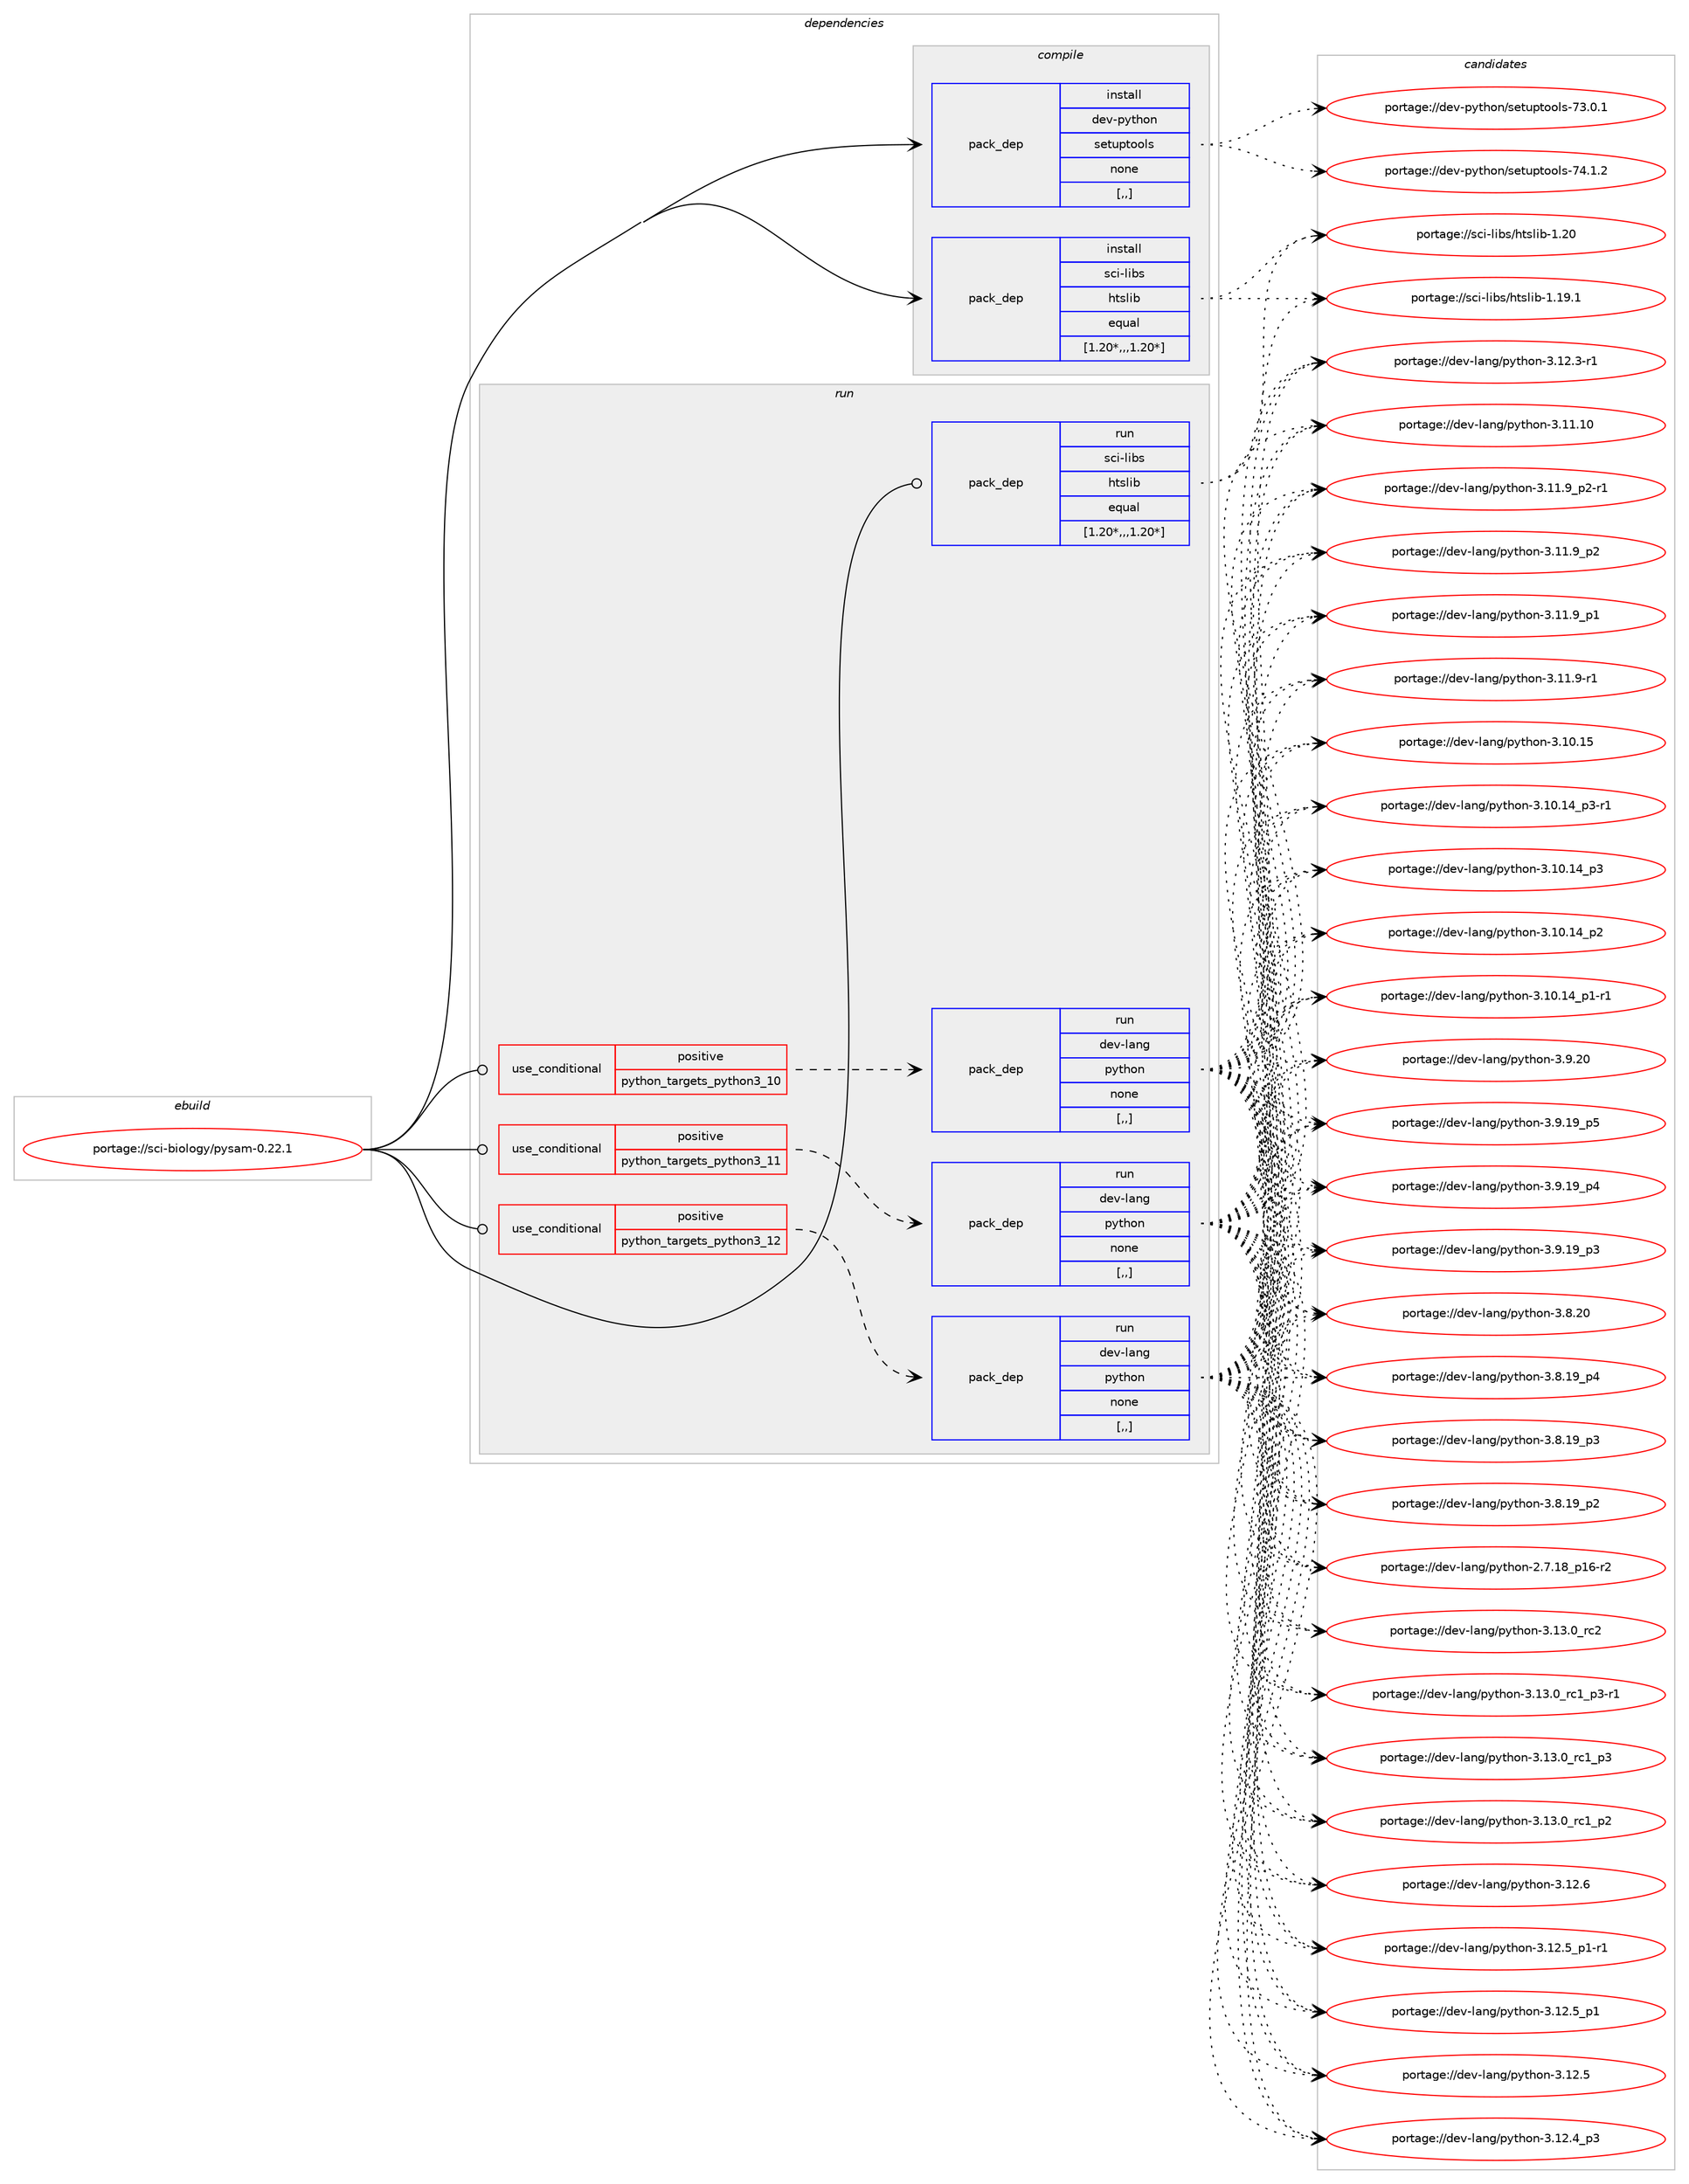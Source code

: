 digraph prolog {

# *************
# Graph options
# *************

newrank=true;
concentrate=true;
compound=true;
graph [rankdir=LR,fontname=Helvetica,fontsize=10,ranksep=1.5];#, ranksep=2.5, nodesep=0.2];
edge  [arrowhead=vee];
node  [fontname=Helvetica,fontsize=10];

# **********
# The ebuild
# **********

subgraph cluster_leftcol {
color=gray;
label=<<i>ebuild</i>>;
id [label="portage://sci-biology/pysam-0.22.1", color=red, width=4, href="../sci-biology/pysam-0.22.1.svg"];
}

# ****************
# The dependencies
# ****************

subgraph cluster_midcol {
color=gray;
label=<<i>dependencies</i>>;
subgraph cluster_compile {
fillcolor="#eeeeee";
style=filled;
label=<<i>compile</i>>;
subgraph pack658198 {
dependency902345 [label=<<TABLE BORDER="0" CELLBORDER="1" CELLSPACING="0" CELLPADDING="4" WIDTH="220"><TR><TD ROWSPAN="6" CELLPADDING="30">pack_dep</TD></TR><TR><TD WIDTH="110">install</TD></TR><TR><TD>dev-python</TD></TR><TR><TD>setuptools</TD></TR><TR><TD>none</TD></TR><TR><TD>[,,]</TD></TR></TABLE>>, shape=none, color=blue];
}
id:e -> dependency902345:w [weight=20,style="solid",arrowhead="vee"];
subgraph pack658199 {
dependency902346 [label=<<TABLE BORDER="0" CELLBORDER="1" CELLSPACING="0" CELLPADDING="4" WIDTH="220"><TR><TD ROWSPAN="6" CELLPADDING="30">pack_dep</TD></TR><TR><TD WIDTH="110">install</TD></TR><TR><TD>sci-libs</TD></TR><TR><TD>htslib</TD></TR><TR><TD>equal</TD></TR><TR><TD>[1.20*,,,1.20*]</TD></TR></TABLE>>, shape=none, color=blue];
}
id:e -> dependency902346:w [weight=20,style="solid",arrowhead="vee"];
}
subgraph cluster_compileandrun {
fillcolor="#eeeeee";
style=filled;
label=<<i>compile and run</i>>;
}
subgraph cluster_run {
fillcolor="#eeeeee";
style=filled;
label=<<i>run</i>>;
subgraph cond237578 {
dependency902347 [label=<<TABLE BORDER="0" CELLBORDER="1" CELLSPACING="0" CELLPADDING="4"><TR><TD ROWSPAN="3" CELLPADDING="10">use_conditional</TD></TR><TR><TD>positive</TD></TR><TR><TD>python_targets_python3_10</TD></TR></TABLE>>, shape=none, color=red];
subgraph pack658200 {
dependency902348 [label=<<TABLE BORDER="0" CELLBORDER="1" CELLSPACING="0" CELLPADDING="4" WIDTH="220"><TR><TD ROWSPAN="6" CELLPADDING="30">pack_dep</TD></TR><TR><TD WIDTH="110">run</TD></TR><TR><TD>dev-lang</TD></TR><TR><TD>python</TD></TR><TR><TD>none</TD></TR><TR><TD>[,,]</TD></TR></TABLE>>, shape=none, color=blue];
}
dependency902347:e -> dependency902348:w [weight=20,style="dashed",arrowhead="vee"];
}
id:e -> dependency902347:w [weight=20,style="solid",arrowhead="odot"];
subgraph cond237579 {
dependency902349 [label=<<TABLE BORDER="0" CELLBORDER="1" CELLSPACING="0" CELLPADDING="4"><TR><TD ROWSPAN="3" CELLPADDING="10">use_conditional</TD></TR><TR><TD>positive</TD></TR><TR><TD>python_targets_python3_11</TD></TR></TABLE>>, shape=none, color=red];
subgraph pack658201 {
dependency902350 [label=<<TABLE BORDER="0" CELLBORDER="1" CELLSPACING="0" CELLPADDING="4" WIDTH="220"><TR><TD ROWSPAN="6" CELLPADDING="30">pack_dep</TD></TR><TR><TD WIDTH="110">run</TD></TR><TR><TD>dev-lang</TD></TR><TR><TD>python</TD></TR><TR><TD>none</TD></TR><TR><TD>[,,]</TD></TR></TABLE>>, shape=none, color=blue];
}
dependency902349:e -> dependency902350:w [weight=20,style="dashed",arrowhead="vee"];
}
id:e -> dependency902349:w [weight=20,style="solid",arrowhead="odot"];
subgraph cond237580 {
dependency902351 [label=<<TABLE BORDER="0" CELLBORDER="1" CELLSPACING="0" CELLPADDING="4"><TR><TD ROWSPAN="3" CELLPADDING="10">use_conditional</TD></TR><TR><TD>positive</TD></TR><TR><TD>python_targets_python3_12</TD></TR></TABLE>>, shape=none, color=red];
subgraph pack658202 {
dependency902352 [label=<<TABLE BORDER="0" CELLBORDER="1" CELLSPACING="0" CELLPADDING="4" WIDTH="220"><TR><TD ROWSPAN="6" CELLPADDING="30">pack_dep</TD></TR><TR><TD WIDTH="110">run</TD></TR><TR><TD>dev-lang</TD></TR><TR><TD>python</TD></TR><TR><TD>none</TD></TR><TR><TD>[,,]</TD></TR></TABLE>>, shape=none, color=blue];
}
dependency902351:e -> dependency902352:w [weight=20,style="dashed",arrowhead="vee"];
}
id:e -> dependency902351:w [weight=20,style="solid",arrowhead="odot"];
subgraph pack658203 {
dependency902353 [label=<<TABLE BORDER="0" CELLBORDER="1" CELLSPACING="0" CELLPADDING="4" WIDTH="220"><TR><TD ROWSPAN="6" CELLPADDING="30">pack_dep</TD></TR><TR><TD WIDTH="110">run</TD></TR><TR><TD>sci-libs</TD></TR><TR><TD>htslib</TD></TR><TR><TD>equal</TD></TR><TR><TD>[1.20*,,,1.20*]</TD></TR></TABLE>>, shape=none, color=blue];
}
id:e -> dependency902353:w [weight=20,style="solid",arrowhead="odot"];
}
}

# **************
# The candidates
# **************

subgraph cluster_choices {
rank=same;
color=gray;
label=<<i>candidates</i>>;

subgraph choice658198 {
color=black;
nodesep=1;
choice100101118451121211161041111104711510111611711211611111110811545555246494650 [label="portage://dev-python/setuptools-74.1.2", color=red, width=4,href="../dev-python/setuptools-74.1.2.svg"];
choice100101118451121211161041111104711510111611711211611111110811545555146484649 [label="portage://dev-python/setuptools-73.0.1", color=red, width=4,href="../dev-python/setuptools-73.0.1.svg"];
dependency902345:e -> choice100101118451121211161041111104711510111611711211611111110811545555246494650:w [style=dotted,weight="100"];
dependency902345:e -> choice100101118451121211161041111104711510111611711211611111110811545555146484649:w [style=dotted,weight="100"];
}
subgraph choice658199 {
color=black;
nodesep=1;
choice11599105451081059811547104116115108105984549465048 [label="portage://sci-libs/htslib-1.20", color=red, width=4,href="../sci-libs/htslib-1.20.svg"];
choice115991054510810598115471041161151081059845494649574649 [label="portage://sci-libs/htslib-1.19.1", color=red, width=4,href="../sci-libs/htslib-1.19.1.svg"];
dependency902346:e -> choice11599105451081059811547104116115108105984549465048:w [style=dotted,weight="100"];
dependency902346:e -> choice115991054510810598115471041161151081059845494649574649:w [style=dotted,weight="100"];
}
subgraph choice658200 {
color=black;
nodesep=1;
choice10010111845108971101034711212111610411111045514649514648951149950 [label="portage://dev-lang/python-3.13.0_rc2", color=red, width=4,href="../dev-lang/python-3.13.0_rc2.svg"];
choice1001011184510897110103471121211161041111104551464951464895114994995112514511449 [label="portage://dev-lang/python-3.13.0_rc1_p3-r1", color=red, width=4,href="../dev-lang/python-3.13.0_rc1_p3-r1.svg"];
choice100101118451089711010347112121116104111110455146495146489511499499511251 [label="portage://dev-lang/python-3.13.0_rc1_p3", color=red, width=4,href="../dev-lang/python-3.13.0_rc1_p3.svg"];
choice100101118451089711010347112121116104111110455146495146489511499499511250 [label="portage://dev-lang/python-3.13.0_rc1_p2", color=red, width=4,href="../dev-lang/python-3.13.0_rc1_p2.svg"];
choice10010111845108971101034711212111610411111045514649504654 [label="portage://dev-lang/python-3.12.6", color=red, width=4,href="../dev-lang/python-3.12.6.svg"];
choice1001011184510897110103471121211161041111104551464950465395112494511449 [label="portage://dev-lang/python-3.12.5_p1-r1", color=red, width=4,href="../dev-lang/python-3.12.5_p1-r1.svg"];
choice100101118451089711010347112121116104111110455146495046539511249 [label="portage://dev-lang/python-3.12.5_p1", color=red, width=4,href="../dev-lang/python-3.12.5_p1.svg"];
choice10010111845108971101034711212111610411111045514649504653 [label="portage://dev-lang/python-3.12.5", color=red, width=4,href="../dev-lang/python-3.12.5.svg"];
choice100101118451089711010347112121116104111110455146495046529511251 [label="portage://dev-lang/python-3.12.4_p3", color=red, width=4,href="../dev-lang/python-3.12.4_p3.svg"];
choice100101118451089711010347112121116104111110455146495046514511449 [label="portage://dev-lang/python-3.12.3-r1", color=red, width=4,href="../dev-lang/python-3.12.3-r1.svg"];
choice1001011184510897110103471121211161041111104551464949464948 [label="portage://dev-lang/python-3.11.10", color=red, width=4,href="../dev-lang/python-3.11.10.svg"];
choice1001011184510897110103471121211161041111104551464949465795112504511449 [label="portage://dev-lang/python-3.11.9_p2-r1", color=red, width=4,href="../dev-lang/python-3.11.9_p2-r1.svg"];
choice100101118451089711010347112121116104111110455146494946579511250 [label="portage://dev-lang/python-3.11.9_p2", color=red, width=4,href="../dev-lang/python-3.11.9_p2.svg"];
choice100101118451089711010347112121116104111110455146494946579511249 [label="portage://dev-lang/python-3.11.9_p1", color=red, width=4,href="../dev-lang/python-3.11.9_p1.svg"];
choice100101118451089711010347112121116104111110455146494946574511449 [label="portage://dev-lang/python-3.11.9-r1", color=red, width=4,href="../dev-lang/python-3.11.9-r1.svg"];
choice1001011184510897110103471121211161041111104551464948464953 [label="portage://dev-lang/python-3.10.15", color=red, width=4,href="../dev-lang/python-3.10.15.svg"];
choice100101118451089711010347112121116104111110455146494846495295112514511449 [label="portage://dev-lang/python-3.10.14_p3-r1", color=red, width=4,href="../dev-lang/python-3.10.14_p3-r1.svg"];
choice10010111845108971101034711212111610411111045514649484649529511251 [label="portage://dev-lang/python-3.10.14_p3", color=red, width=4,href="../dev-lang/python-3.10.14_p3.svg"];
choice10010111845108971101034711212111610411111045514649484649529511250 [label="portage://dev-lang/python-3.10.14_p2", color=red, width=4,href="../dev-lang/python-3.10.14_p2.svg"];
choice100101118451089711010347112121116104111110455146494846495295112494511449 [label="portage://dev-lang/python-3.10.14_p1-r1", color=red, width=4,href="../dev-lang/python-3.10.14_p1-r1.svg"];
choice10010111845108971101034711212111610411111045514657465048 [label="portage://dev-lang/python-3.9.20", color=red, width=4,href="../dev-lang/python-3.9.20.svg"];
choice100101118451089711010347112121116104111110455146574649579511253 [label="portage://dev-lang/python-3.9.19_p5", color=red, width=4,href="../dev-lang/python-3.9.19_p5.svg"];
choice100101118451089711010347112121116104111110455146574649579511252 [label="portage://dev-lang/python-3.9.19_p4", color=red, width=4,href="../dev-lang/python-3.9.19_p4.svg"];
choice100101118451089711010347112121116104111110455146574649579511251 [label="portage://dev-lang/python-3.9.19_p3", color=red, width=4,href="../dev-lang/python-3.9.19_p3.svg"];
choice10010111845108971101034711212111610411111045514656465048 [label="portage://dev-lang/python-3.8.20", color=red, width=4,href="../dev-lang/python-3.8.20.svg"];
choice100101118451089711010347112121116104111110455146564649579511252 [label="portage://dev-lang/python-3.8.19_p4", color=red, width=4,href="../dev-lang/python-3.8.19_p4.svg"];
choice100101118451089711010347112121116104111110455146564649579511251 [label="portage://dev-lang/python-3.8.19_p3", color=red, width=4,href="../dev-lang/python-3.8.19_p3.svg"];
choice100101118451089711010347112121116104111110455146564649579511250 [label="portage://dev-lang/python-3.8.19_p2", color=red, width=4,href="../dev-lang/python-3.8.19_p2.svg"];
choice100101118451089711010347112121116104111110455046554649569511249544511450 [label="portage://dev-lang/python-2.7.18_p16-r2", color=red, width=4,href="../dev-lang/python-2.7.18_p16-r2.svg"];
dependency902348:e -> choice10010111845108971101034711212111610411111045514649514648951149950:w [style=dotted,weight="100"];
dependency902348:e -> choice1001011184510897110103471121211161041111104551464951464895114994995112514511449:w [style=dotted,weight="100"];
dependency902348:e -> choice100101118451089711010347112121116104111110455146495146489511499499511251:w [style=dotted,weight="100"];
dependency902348:e -> choice100101118451089711010347112121116104111110455146495146489511499499511250:w [style=dotted,weight="100"];
dependency902348:e -> choice10010111845108971101034711212111610411111045514649504654:w [style=dotted,weight="100"];
dependency902348:e -> choice1001011184510897110103471121211161041111104551464950465395112494511449:w [style=dotted,weight="100"];
dependency902348:e -> choice100101118451089711010347112121116104111110455146495046539511249:w [style=dotted,weight="100"];
dependency902348:e -> choice10010111845108971101034711212111610411111045514649504653:w [style=dotted,weight="100"];
dependency902348:e -> choice100101118451089711010347112121116104111110455146495046529511251:w [style=dotted,weight="100"];
dependency902348:e -> choice100101118451089711010347112121116104111110455146495046514511449:w [style=dotted,weight="100"];
dependency902348:e -> choice1001011184510897110103471121211161041111104551464949464948:w [style=dotted,weight="100"];
dependency902348:e -> choice1001011184510897110103471121211161041111104551464949465795112504511449:w [style=dotted,weight="100"];
dependency902348:e -> choice100101118451089711010347112121116104111110455146494946579511250:w [style=dotted,weight="100"];
dependency902348:e -> choice100101118451089711010347112121116104111110455146494946579511249:w [style=dotted,weight="100"];
dependency902348:e -> choice100101118451089711010347112121116104111110455146494946574511449:w [style=dotted,weight="100"];
dependency902348:e -> choice1001011184510897110103471121211161041111104551464948464953:w [style=dotted,weight="100"];
dependency902348:e -> choice100101118451089711010347112121116104111110455146494846495295112514511449:w [style=dotted,weight="100"];
dependency902348:e -> choice10010111845108971101034711212111610411111045514649484649529511251:w [style=dotted,weight="100"];
dependency902348:e -> choice10010111845108971101034711212111610411111045514649484649529511250:w [style=dotted,weight="100"];
dependency902348:e -> choice100101118451089711010347112121116104111110455146494846495295112494511449:w [style=dotted,weight="100"];
dependency902348:e -> choice10010111845108971101034711212111610411111045514657465048:w [style=dotted,weight="100"];
dependency902348:e -> choice100101118451089711010347112121116104111110455146574649579511253:w [style=dotted,weight="100"];
dependency902348:e -> choice100101118451089711010347112121116104111110455146574649579511252:w [style=dotted,weight="100"];
dependency902348:e -> choice100101118451089711010347112121116104111110455146574649579511251:w [style=dotted,weight="100"];
dependency902348:e -> choice10010111845108971101034711212111610411111045514656465048:w [style=dotted,weight="100"];
dependency902348:e -> choice100101118451089711010347112121116104111110455146564649579511252:w [style=dotted,weight="100"];
dependency902348:e -> choice100101118451089711010347112121116104111110455146564649579511251:w [style=dotted,weight="100"];
dependency902348:e -> choice100101118451089711010347112121116104111110455146564649579511250:w [style=dotted,weight="100"];
dependency902348:e -> choice100101118451089711010347112121116104111110455046554649569511249544511450:w [style=dotted,weight="100"];
}
subgraph choice658201 {
color=black;
nodesep=1;
choice10010111845108971101034711212111610411111045514649514648951149950 [label="portage://dev-lang/python-3.13.0_rc2", color=red, width=4,href="../dev-lang/python-3.13.0_rc2.svg"];
choice1001011184510897110103471121211161041111104551464951464895114994995112514511449 [label="portage://dev-lang/python-3.13.0_rc1_p3-r1", color=red, width=4,href="../dev-lang/python-3.13.0_rc1_p3-r1.svg"];
choice100101118451089711010347112121116104111110455146495146489511499499511251 [label="portage://dev-lang/python-3.13.0_rc1_p3", color=red, width=4,href="../dev-lang/python-3.13.0_rc1_p3.svg"];
choice100101118451089711010347112121116104111110455146495146489511499499511250 [label="portage://dev-lang/python-3.13.0_rc1_p2", color=red, width=4,href="../dev-lang/python-3.13.0_rc1_p2.svg"];
choice10010111845108971101034711212111610411111045514649504654 [label="portage://dev-lang/python-3.12.6", color=red, width=4,href="../dev-lang/python-3.12.6.svg"];
choice1001011184510897110103471121211161041111104551464950465395112494511449 [label="portage://dev-lang/python-3.12.5_p1-r1", color=red, width=4,href="../dev-lang/python-3.12.5_p1-r1.svg"];
choice100101118451089711010347112121116104111110455146495046539511249 [label="portage://dev-lang/python-3.12.5_p1", color=red, width=4,href="../dev-lang/python-3.12.5_p1.svg"];
choice10010111845108971101034711212111610411111045514649504653 [label="portage://dev-lang/python-3.12.5", color=red, width=4,href="../dev-lang/python-3.12.5.svg"];
choice100101118451089711010347112121116104111110455146495046529511251 [label="portage://dev-lang/python-3.12.4_p3", color=red, width=4,href="../dev-lang/python-3.12.4_p3.svg"];
choice100101118451089711010347112121116104111110455146495046514511449 [label="portage://dev-lang/python-3.12.3-r1", color=red, width=4,href="../dev-lang/python-3.12.3-r1.svg"];
choice1001011184510897110103471121211161041111104551464949464948 [label="portage://dev-lang/python-3.11.10", color=red, width=4,href="../dev-lang/python-3.11.10.svg"];
choice1001011184510897110103471121211161041111104551464949465795112504511449 [label="portage://dev-lang/python-3.11.9_p2-r1", color=red, width=4,href="../dev-lang/python-3.11.9_p2-r1.svg"];
choice100101118451089711010347112121116104111110455146494946579511250 [label="portage://dev-lang/python-3.11.9_p2", color=red, width=4,href="../dev-lang/python-3.11.9_p2.svg"];
choice100101118451089711010347112121116104111110455146494946579511249 [label="portage://dev-lang/python-3.11.9_p1", color=red, width=4,href="../dev-lang/python-3.11.9_p1.svg"];
choice100101118451089711010347112121116104111110455146494946574511449 [label="portage://dev-lang/python-3.11.9-r1", color=red, width=4,href="../dev-lang/python-3.11.9-r1.svg"];
choice1001011184510897110103471121211161041111104551464948464953 [label="portage://dev-lang/python-3.10.15", color=red, width=4,href="../dev-lang/python-3.10.15.svg"];
choice100101118451089711010347112121116104111110455146494846495295112514511449 [label="portage://dev-lang/python-3.10.14_p3-r1", color=red, width=4,href="../dev-lang/python-3.10.14_p3-r1.svg"];
choice10010111845108971101034711212111610411111045514649484649529511251 [label="portage://dev-lang/python-3.10.14_p3", color=red, width=4,href="../dev-lang/python-3.10.14_p3.svg"];
choice10010111845108971101034711212111610411111045514649484649529511250 [label="portage://dev-lang/python-3.10.14_p2", color=red, width=4,href="../dev-lang/python-3.10.14_p2.svg"];
choice100101118451089711010347112121116104111110455146494846495295112494511449 [label="portage://dev-lang/python-3.10.14_p1-r1", color=red, width=4,href="../dev-lang/python-3.10.14_p1-r1.svg"];
choice10010111845108971101034711212111610411111045514657465048 [label="portage://dev-lang/python-3.9.20", color=red, width=4,href="../dev-lang/python-3.9.20.svg"];
choice100101118451089711010347112121116104111110455146574649579511253 [label="portage://dev-lang/python-3.9.19_p5", color=red, width=4,href="../dev-lang/python-3.9.19_p5.svg"];
choice100101118451089711010347112121116104111110455146574649579511252 [label="portage://dev-lang/python-3.9.19_p4", color=red, width=4,href="../dev-lang/python-3.9.19_p4.svg"];
choice100101118451089711010347112121116104111110455146574649579511251 [label="portage://dev-lang/python-3.9.19_p3", color=red, width=4,href="../dev-lang/python-3.9.19_p3.svg"];
choice10010111845108971101034711212111610411111045514656465048 [label="portage://dev-lang/python-3.8.20", color=red, width=4,href="../dev-lang/python-3.8.20.svg"];
choice100101118451089711010347112121116104111110455146564649579511252 [label="portage://dev-lang/python-3.8.19_p4", color=red, width=4,href="../dev-lang/python-3.8.19_p4.svg"];
choice100101118451089711010347112121116104111110455146564649579511251 [label="portage://dev-lang/python-3.8.19_p3", color=red, width=4,href="../dev-lang/python-3.8.19_p3.svg"];
choice100101118451089711010347112121116104111110455146564649579511250 [label="portage://dev-lang/python-3.8.19_p2", color=red, width=4,href="../dev-lang/python-3.8.19_p2.svg"];
choice100101118451089711010347112121116104111110455046554649569511249544511450 [label="portage://dev-lang/python-2.7.18_p16-r2", color=red, width=4,href="../dev-lang/python-2.7.18_p16-r2.svg"];
dependency902350:e -> choice10010111845108971101034711212111610411111045514649514648951149950:w [style=dotted,weight="100"];
dependency902350:e -> choice1001011184510897110103471121211161041111104551464951464895114994995112514511449:w [style=dotted,weight="100"];
dependency902350:e -> choice100101118451089711010347112121116104111110455146495146489511499499511251:w [style=dotted,weight="100"];
dependency902350:e -> choice100101118451089711010347112121116104111110455146495146489511499499511250:w [style=dotted,weight="100"];
dependency902350:e -> choice10010111845108971101034711212111610411111045514649504654:w [style=dotted,weight="100"];
dependency902350:e -> choice1001011184510897110103471121211161041111104551464950465395112494511449:w [style=dotted,weight="100"];
dependency902350:e -> choice100101118451089711010347112121116104111110455146495046539511249:w [style=dotted,weight="100"];
dependency902350:e -> choice10010111845108971101034711212111610411111045514649504653:w [style=dotted,weight="100"];
dependency902350:e -> choice100101118451089711010347112121116104111110455146495046529511251:w [style=dotted,weight="100"];
dependency902350:e -> choice100101118451089711010347112121116104111110455146495046514511449:w [style=dotted,weight="100"];
dependency902350:e -> choice1001011184510897110103471121211161041111104551464949464948:w [style=dotted,weight="100"];
dependency902350:e -> choice1001011184510897110103471121211161041111104551464949465795112504511449:w [style=dotted,weight="100"];
dependency902350:e -> choice100101118451089711010347112121116104111110455146494946579511250:w [style=dotted,weight="100"];
dependency902350:e -> choice100101118451089711010347112121116104111110455146494946579511249:w [style=dotted,weight="100"];
dependency902350:e -> choice100101118451089711010347112121116104111110455146494946574511449:w [style=dotted,weight="100"];
dependency902350:e -> choice1001011184510897110103471121211161041111104551464948464953:w [style=dotted,weight="100"];
dependency902350:e -> choice100101118451089711010347112121116104111110455146494846495295112514511449:w [style=dotted,weight="100"];
dependency902350:e -> choice10010111845108971101034711212111610411111045514649484649529511251:w [style=dotted,weight="100"];
dependency902350:e -> choice10010111845108971101034711212111610411111045514649484649529511250:w [style=dotted,weight="100"];
dependency902350:e -> choice100101118451089711010347112121116104111110455146494846495295112494511449:w [style=dotted,weight="100"];
dependency902350:e -> choice10010111845108971101034711212111610411111045514657465048:w [style=dotted,weight="100"];
dependency902350:e -> choice100101118451089711010347112121116104111110455146574649579511253:w [style=dotted,weight="100"];
dependency902350:e -> choice100101118451089711010347112121116104111110455146574649579511252:w [style=dotted,weight="100"];
dependency902350:e -> choice100101118451089711010347112121116104111110455146574649579511251:w [style=dotted,weight="100"];
dependency902350:e -> choice10010111845108971101034711212111610411111045514656465048:w [style=dotted,weight="100"];
dependency902350:e -> choice100101118451089711010347112121116104111110455146564649579511252:w [style=dotted,weight="100"];
dependency902350:e -> choice100101118451089711010347112121116104111110455146564649579511251:w [style=dotted,weight="100"];
dependency902350:e -> choice100101118451089711010347112121116104111110455146564649579511250:w [style=dotted,weight="100"];
dependency902350:e -> choice100101118451089711010347112121116104111110455046554649569511249544511450:w [style=dotted,weight="100"];
}
subgraph choice658202 {
color=black;
nodesep=1;
choice10010111845108971101034711212111610411111045514649514648951149950 [label="portage://dev-lang/python-3.13.0_rc2", color=red, width=4,href="../dev-lang/python-3.13.0_rc2.svg"];
choice1001011184510897110103471121211161041111104551464951464895114994995112514511449 [label="portage://dev-lang/python-3.13.0_rc1_p3-r1", color=red, width=4,href="../dev-lang/python-3.13.0_rc1_p3-r1.svg"];
choice100101118451089711010347112121116104111110455146495146489511499499511251 [label="portage://dev-lang/python-3.13.0_rc1_p3", color=red, width=4,href="../dev-lang/python-3.13.0_rc1_p3.svg"];
choice100101118451089711010347112121116104111110455146495146489511499499511250 [label="portage://dev-lang/python-3.13.0_rc1_p2", color=red, width=4,href="../dev-lang/python-3.13.0_rc1_p2.svg"];
choice10010111845108971101034711212111610411111045514649504654 [label="portage://dev-lang/python-3.12.6", color=red, width=4,href="../dev-lang/python-3.12.6.svg"];
choice1001011184510897110103471121211161041111104551464950465395112494511449 [label="portage://dev-lang/python-3.12.5_p1-r1", color=red, width=4,href="../dev-lang/python-3.12.5_p1-r1.svg"];
choice100101118451089711010347112121116104111110455146495046539511249 [label="portage://dev-lang/python-3.12.5_p1", color=red, width=4,href="../dev-lang/python-3.12.5_p1.svg"];
choice10010111845108971101034711212111610411111045514649504653 [label="portage://dev-lang/python-3.12.5", color=red, width=4,href="../dev-lang/python-3.12.5.svg"];
choice100101118451089711010347112121116104111110455146495046529511251 [label="portage://dev-lang/python-3.12.4_p3", color=red, width=4,href="../dev-lang/python-3.12.4_p3.svg"];
choice100101118451089711010347112121116104111110455146495046514511449 [label="portage://dev-lang/python-3.12.3-r1", color=red, width=4,href="../dev-lang/python-3.12.3-r1.svg"];
choice1001011184510897110103471121211161041111104551464949464948 [label="portage://dev-lang/python-3.11.10", color=red, width=4,href="../dev-lang/python-3.11.10.svg"];
choice1001011184510897110103471121211161041111104551464949465795112504511449 [label="portage://dev-lang/python-3.11.9_p2-r1", color=red, width=4,href="../dev-lang/python-3.11.9_p2-r1.svg"];
choice100101118451089711010347112121116104111110455146494946579511250 [label="portage://dev-lang/python-3.11.9_p2", color=red, width=4,href="../dev-lang/python-3.11.9_p2.svg"];
choice100101118451089711010347112121116104111110455146494946579511249 [label="portage://dev-lang/python-3.11.9_p1", color=red, width=4,href="../dev-lang/python-3.11.9_p1.svg"];
choice100101118451089711010347112121116104111110455146494946574511449 [label="portage://dev-lang/python-3.11.9-r1", color=red, width=4,href="../dev-lang/python-3.11.9-r1.svg"];
choice1001011184510897110103471121211161041111104551464948464953 [label="portage://dev-lang/python-3.10.15", color=red, width=4,href="../dev-lang/python-3.10.15.svg"];
choice100101118451089711010347112121116104111110455146494846495295112514511449 [label="portage://dev-lang/python-3.10.14_p3-r1", color=red, width=4,href="../dev-lang/python-3.10.14_p3-r1.svg"];
choice10010111845108971101034711212111610411111045514649484649529511251 [label="portage://dev-lang/python-3.10.14_p3", color=red, width=4,href="../dev-lang/python-3.10.14_p3.svg"];
choice10010111845108971101034711212111610411111045514649484649529511250 [label="portage://dev-lang/python-3.10.14_p2", color=red, width=4,href="../dev-lang/python-3.10.14_p2.svg"];
choice100101118451089711010347112121116104111110455146494846495295112494511449 [label="portage://dev-lang/python-3.10.14_p1-r1", color=red, width=4,href="../dev-lang/python-3.10.14_p1-r1.svg"];
choice10010111845108971101034711212111610411111045514657465048 [label="portage://dev-lang/python-3.9.20", color=red, width=4,href="../dev-lang/python-3.9.20.svg"];
choice100101118451089711010347112121116104111110455146574649579511253 [label="portage://dev-lang/python-3.9.19_p5", color=red, width=4,href="../dev-lang/python-3.9.19_p5.svg"];
choice100101118451089711010347112121116104111110455146574649579511252 [label="portage://dev-lang/python-3.9.19_p4", color=red, width=4,href="../dev-lang/python-3.9.19_p4.svg"];
choice100101118451089711010347112121116104111110455146574649579511251 [label="portage://dev-lang/python-3.9.19_p3", color=red, width=4,href="../dev-lang/python-3.9.19_p3.svg"];
choice10010111845108971101034711212111610411111045514656465048 [label="portage://dev-lang/python-3.8.20", color=red, width=4,href="../dev-lang/python-3.8.20.svg"];
choice100101118451089711010347112121116104111110455146564649579511252 [label="portage://dev-lang/python-3.8.19_p4", color=red, width=4,href="../dev-lang/python-3.8.19_p4.svg"];
choice100101118451089711010347112121116104111110455146564649579511251 [label="portage://dev-lang/python-3.8.19_p3", color=red, width=4,href="../dev-lang/python-3.8.19_p3.svg"];
choice100101118451089711010347112121116104111110455146564649579511250 [label="portage://dev-lang/python-3.8.19_p2", color=red, width=4,href="../dev-lang/python-3.8.19_p2.svg"];
choice100101118451089711010347112121116104111110455046554649569511249544511450 [label="portage://dev-lang/python-2.7.18_p16-r2", color=red, width=4,href="../dev-lang/python-2.7.18_p16-r2.svg"];
dependency902352:e -> choice10010111845108971101034711212111610411111045514649514648951149950:w [style=dotted,weight="100"];
dependency902352:e -> choice1001011184510897110103471121211161041111104551464951464895114994995112514511449:w [style=dotted,weight="100"];
dependency902352:e -> choice100101118451089711010347112121116104111110455146495146489511499499511251:w [style=dotted,weight="100"];
dependency902352:e -> choice100101118451089711010347112121116104111110455146495146489511499499511250:w [style=dotted,weight="100"];
dependency902352:e -> choice10010111845108971101034711212111610411111045514649504654:w [style=dotted,weight="100"];
dependency902352:e -> choice1001011184510897110103471121211161041111104551464950465395112494511449:w [style=dotted,weight="100"];
dependency902352:e -> choice100101118451089711010347112121116104111110455146495046539511249:w [style=dotted,weight="100"];
dependency902352:e -> choice10010111845108971101034711212111610411111045514649504653:w [style=dotted,weight="100"];
dependency902352:e -> choice100101118451089711010347112121116104111110455146495046529511251:w [style=dotted,weight="100"];
dependency902352:e -> choice100101118451089711010347112121116104111110455146495046514511449:w [style=dotted,weight="100"];
dependency902352:e -> choice1001011184510897110103471121211161041111104551464949464948:w [style=dotted,weight="100"];
dependency902352:e -> choice1001011184510897110103471121211161041111104551464949465795112504511449:w [style=dotted,weight="100"];
dependency902352:e -> choice100101118451089711010347112121116104111110455146494946579511250:w [style=dotted,weight="100"];
dependency902352:e -> choice100101118451089711010347112121116104111110455146494946579511249:w [style=dotted,weight="100"];
dependency902352:e -> choice100101118451089711010347112121116104111110455146494946574511449:w [style=dotted,weight="100"];
dependency902352:e -> choice1001011184510897110103471121211161041111104551464948464953:w [style=dotted,weight="100"];
dependency902352:e -> choice100101118451089711010347112121116104111110455146494846495295112514511449:w [style=dotted,weight="100"];
dependency902352:e -> choice10010111845108971101034711212111610411111045514649484649529511251:w [style=dotted,weight="100"];
dependency902352:e -> choice10010111845108971101034711212111610411111045514649484649529511250:w [style=dotted,weight="100"];
dependency902352:e -> choice100101118451089711010347112121116104111110455146494846495295112494511449:w [style=dotted,weight="100"];
dependency902352:e -> choice10010111845108971101034711212111610411111045514657465048:w [style=dotted,weight="100"];
dependency902352:e -> choice100101118451089711010347112121116104111110455146574649579511253:w [style=dotted,weight="100"];
dependency902352:e -> choice100101118451089711010347112121116104111110455146574649579511252:w [style=dotted,weight="100"];
dependency902352:e -> choice100101118451089711010347112121116104111110455146574649579511251:w [style=dotted,weight="100"];
dependency902352:e -> choice10010111845108971101034711212111610411111045514656465048:w [style=dotted,weight="100"];
dependency902352:e -> choice100101118451089711010347112121116104111110455146564649579511252:w [style=dotted,weight="100"];
dependency902352:e -> choice100101118451089711010347112121116104111110455146564649579511251:w [style=dotted,weight="100"];
dependency902352:e -> choice100101118451089711010347112121116104111110455146564649579511250:w [style=dotted,weight="100"];
dependency902352:e -> choice100101118451089711010347112121116104111110455046554649569511249544511450:w [style=dotted,weight="100"];
}
subgraph choice658203 {
color=black;
nodesep=1;
choice11599105451081059811547104116115108105984549465048 [label="portage://sci-libs/htslib-1.20", color=red, width=4,href="../sci-libs/htslib-1.20.svg"];
choice115991054510810598115471041161151081059845494649574649 [label="portage://sci-libs/htslib-1.19.1", color=red, width=4,href="../sci-libs/htslib-1.19.1.svg"];
dependency902353:e -> choice11599105451081059811547104116115108105984549465048:w [style=dotted,weight="100"];
dependency902353:e -> choice115991054510810598115471041161151081059845494649574649:w [style=dotted,weight="100"];
}
}

}
